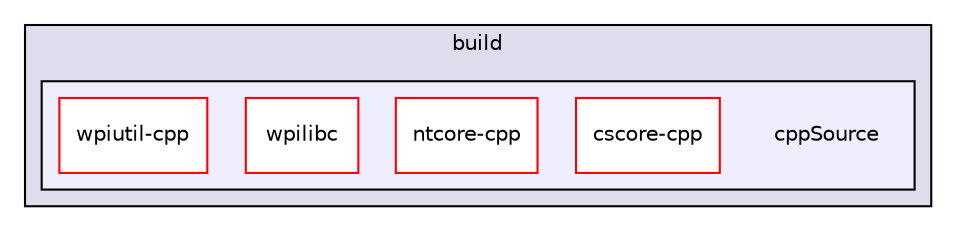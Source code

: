 digraph "build/cppSource" {
  compound=true
  node [ fontsize="10", fontname="Helvetica"];
  edge [ labelfontsize="10", labelfontname="Helvetica"];
  subgraph clusterdir_4fef79e7177ba769987a8da36c892c5f {
    graph [ bgcolor="#ddddee", pencolor="black", label="build" fontname="Helvetica", fontsize="10", URL="dir_4fef79e7177ba769987a8da36c892c5f.html"]
  subgraph clusterdir_7afc8335c0148d5475daafbc69b8f061 {
    graph [ bgcolor="#eeeeff", pencolor="black", label="" URL="dir_7afc8335c0148d5475daafbc69b8f061.html"];
    dir_7afc8335c0148d5475daafbc69b8f061 [shape=plaintext label="cppSource"];
    dir_4514078045986bcc00a20a3b488b6037 [shape=box label="cscore-cpp" color="red" fillcolor="white" style="filled" URL="dir_4514078045986bcc00a20a3b488b6037.html"];
    dir_205162b414d53d91876b1e35bca50b72 [shape=box label="ntcore-cpp" color="red" fillcolor="white" style="filled" URL="dir_205162b414d53d91876b1e35bca50b72.html"];
    dir_4ec02dbfd467815f4030437dbcf0d76d [shape=box label="wpilibc" color="red" fillcolor="white" style="filled" URL="dir_4ec02dbfd467815f4030437dbcf0d76d.html"];
    dir_d801aa841ba14678c264007386f72f7a [shape=box label="wpiutil-cpp" color="red" fillcolor="white" style="filled" URL="dir_d801aa841ba14678c264007386f72f7a.html"];
  }
  }
}
